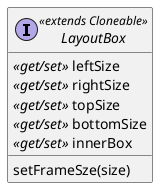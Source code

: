 @startuml
interface LayoutBox <<extends Cloneable>> {
//«get/set»// leftSize
//«get/set»// rightSize
//«get/set»// topSize
//«get/set»// bottomSize
//«get/set»// innerBox
setFrameSze(size)
}
@enduml